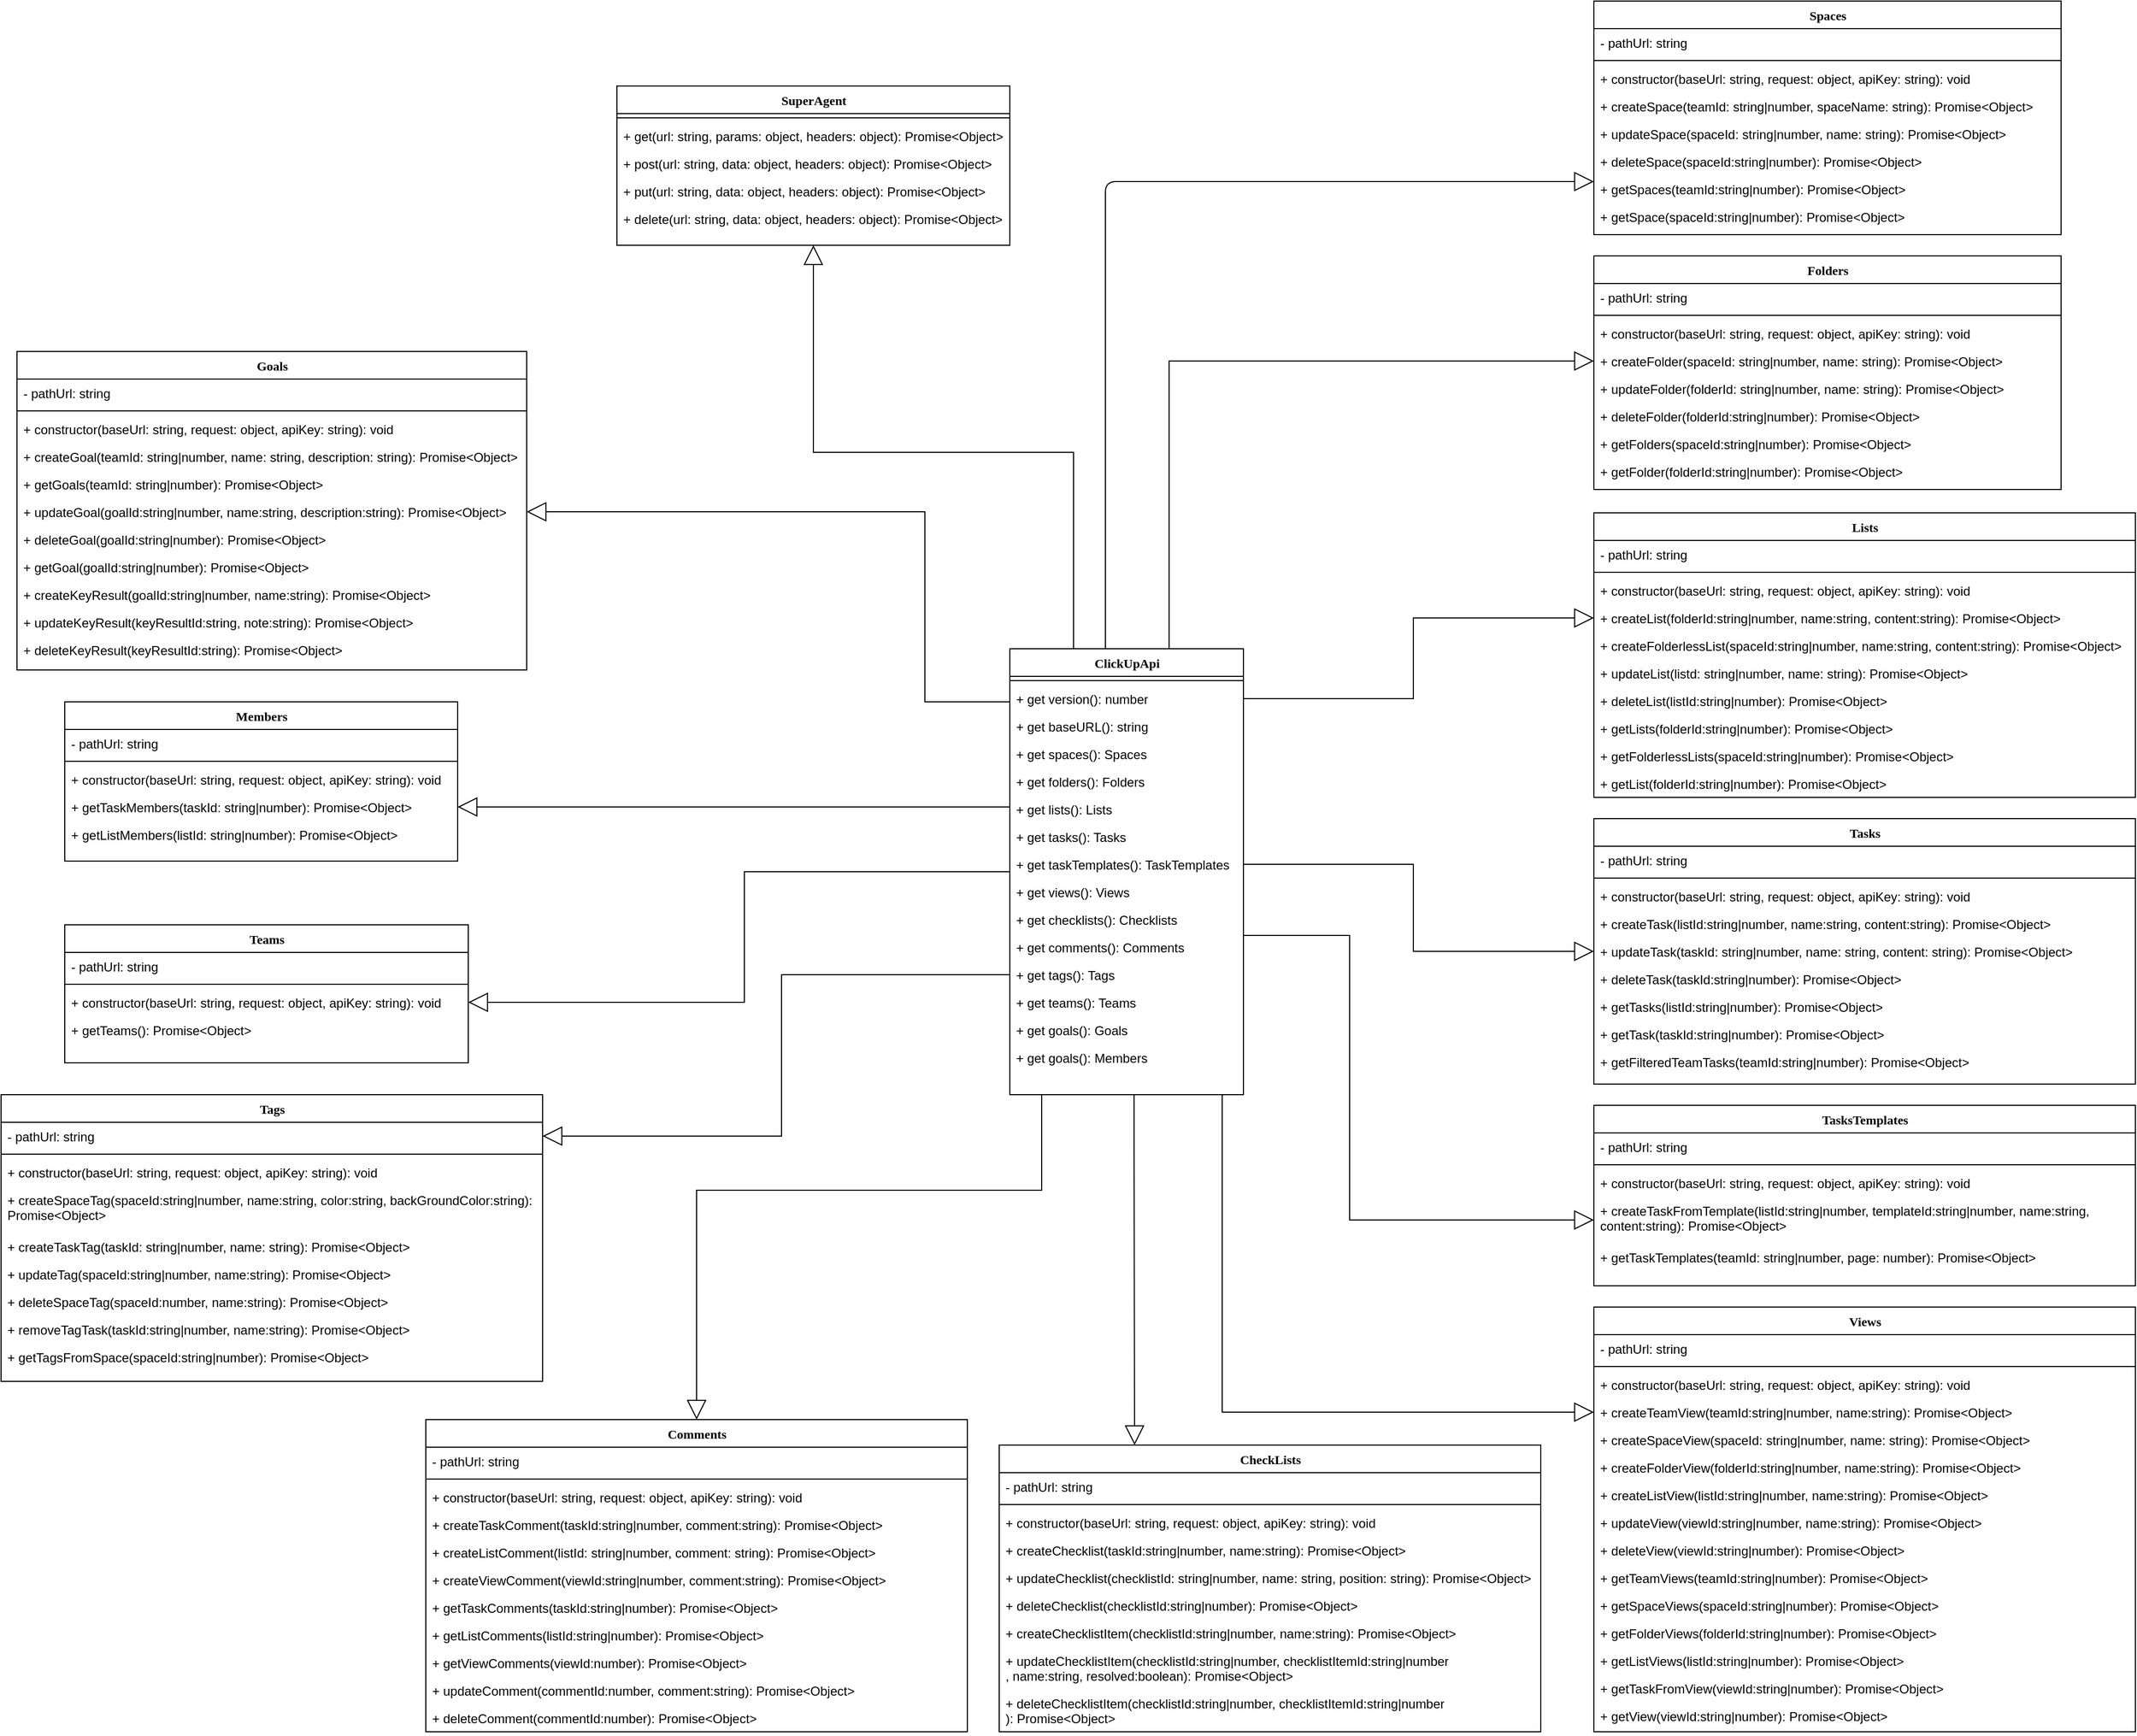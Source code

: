 <mxfile version="12.7.9" type="device"><diagram name="Class Diagram" id="9f46799a-70d6-7492-0946-bef42562c5a5"><mxGraphModel dx="5660" dy="2269" grid="1" gridSize="10" guides="1" tooltips="1" connect="1" arrows="1" fold="1" page="1" pageScale="1" pageWidth="1100" pageHeight="850" background="none" math="0" shadow="0"><root><mxCell id="0"/><mxCell id="1" parent="0"/><mxCell id="RALdWyF37n-QSNNElVFa-168" style="edgeStyle=orthogonalEdgeStyle;rounded=0;orthogonalLoop=1;jettySize=auto;html=1;entryX=0.5;entryY=1;entryDx=0;entryDy=0;startSize=8;endArrow=block;endFill=0;endSize=16;" edge="1" parent="1" source="78961159f06e98e8-17" target="RALdWyF37n-QSNNElVFa-153"><mxGeometry relative="1" as="geometry"><Array as="points"><mxPoint x="-50" y="435"/><mxPoint x="-295" y="435"/></Array></mxGeometry></mxCell><mxCell id="RALdWyF37n-QSNNElVFa-169" style="edgeStyle=orthogonalEdgeStyle;rounded=0;orthogonalLoop=1;jettySize=auto;html=1;entryX=0;entryY=0.5;entryDx=0;entryDy=0;startSize=8;endArrow=block;endFill=0;endSize=16;" edge="1" parent="1" source="78961159f06e98e8-17" target="RALdWyF37n-QSNNElVFa-29"><mxGeometry relative="1" as="geometry"><Array as="points"><mxPoint x="40" y="349"/></Array></mxGeometry></mxCell><mxCell id="RALdWyF37n-QSNNElVFa-172" style="edgeStyle=orthogonalEdgeStyle;rounded=0;orthogonalLoop=1;jettySize=auto;html=1;entryX=0;entryY=0.5;entryDx=0;entryDy=0;startSize=8;endArrow=block;endFill=0;endSize=16;" edge="1" parent="1" source="78961159f06e98e8-17" target="RALdWyF37n-QSNNElVFa-64"><mxGeometry relative="1" as="geometry"><Array as="points"><mxPoint x="210" y="890"/><mxPoint x="210" y="1158"/></Array></mxGeometry></mxCell><mxCell id="RALdWyF37n-QSNNElVFa-175" style="edgeStyle=orthogonalEdgeStyle;rounded=0;orthogonalLoop=1;jettySize=auto;html=1;entryX=0;entryY=0.5;entryDx=0;entryDy=0;startSize=8;endArrow=block;endFill=0;endSize=16;" edge="1" parent="1" source="78961159f06e98e8-17" target="RALdWyF37n-QSNNElVFa-74"><mxGeometry relative="1" as="geometry"><Array as="points"><mxPoint x="90" y="1339"/></Array></mxGeometry></mxCell><mxCell id="RALdWyF37n-QSNNElVFa-176" style="edgeStyle=orthogonalEdgeStyle;rounded=0;orthogonalLoop=1;jettySize=auto;html=1;entryX=0.25;entryY=0;entryDx=0;entryDy=0;startSize=8;endArrow=block;endFill=0;endSize=16;" edge="1" parent="1" source="78961159f06e98e8-17" target="RALdWyF37n-QSNNElVFa-86"><mxGeometry relative="1" as="geometry"><Array as="points"><mxPoint x="7" y="1090"/><mxPoint x="7" y="1090"/></Array></mxGeometry></mxCell><mxCell id="RALdWyF37n-QSNNElVFa-177" style="edgeStyle=orthogonalEdgeStyle;rounded=0;orthogonalLoop=1;jettySize=auto;html=1;entryX=0.5;entryY=0;entryDx=0;entryDy=0;startSize=8;endArrow=block;endFill=0;endSize=16;" edge="1" parent="1" source="78961159f06e98e8-17" target="RALdWyF37n-QSNNElVFa-96"><mxGeometry relative="1" as="geometry"><Array as="points"><mxPoint x="-80" y="1130"/><mxPoint x="-405" y="1130"/></Array></mxGeometry></mxCell><mxCell id="RALdWyF37n-QSNNElVFa-181" style="edgeStyle=orthogonalEdgeStyle;rounded=0;orthogonalLoop=1;jettySize=auto;html=1;entryX=1;entryY=0.5;entryDx=0;entryDy=0;startSize=8;endArrow=block;endFill=0;endSize=16;" edge="1" parent="1" source="78961159f06e98e8-17" target="RALdWyF37n-QSNNElVFa-125"><mxGeometry relative="1" as="geometry"/></mxCell><mxCell id="RALdWyF37n-QSNNElVFa-182" style="edgeStyle=orthogonalEdgeStyle;rounded=0;orthogonalLoop=1;jettySize=auto;html=1;entryX=1;entryY=0.5;entryDx=0;entryDy=0;startSize=8;endArrow=block;endFill=0;endSize=16;" edge="1" parent="1" source="78961159f06e98e8-17" target="RALdWyF37n-QSNNElVFa-136"><mxGeometry relative="1" as="geometry"><Array as="points"><mxPoint x="-260" y="769"/><mxPoint x="-260" y="769"/></Array></mxGeometry></mxCell><mxCell id="RALdWyF37n-QSNNElVFa-183" style="edgeStyle=orthogonalEdgeStyle;rounded=0;orthogonalLoop=1;jettySize=auto;html=1;entryX=1;entryY=0.5;entryDx=0;entryDy=0;startSize=8;endArrow=block;endFill=0;endSize=16;" edge="1" parent="1" source="78961159f06e98e8-17" target="RALdWyF37n-QSNNElVFa-147"><mxGeometry relative="1" as="geometry"><Array as="points"><mxPoint x="-190" y="670"/><mxPoint x="-190" y="491"/></Array></mxGeometry></mxCell><mxCell id="78961159f06e98e8-17" value="ClickUpApi" style="swimlane;html=1;fontStyle=1;align=center;verticalAlign=top;childLayout=stackLayout;horizontal=1;startSize=26;horizontalStack=0;resizeParent=1;resizeLast=0;collapsible=1;marginBottom=0;swimlaneFillColor=none;rounded=0;shadow=0;comic=0;labelBackgroundColor=none;strokeWidth=1;fillColor=none;fontFamily=Verdana;fontSize=12" parent="1" vertex="1"><mxGeometry x="-110" y="620" width="220" height="420" as="geometry"/></mxCell><mxCell id="78961159f06e98e8-19" value="" style="line;html=1;strokeWidth=1;fillColor=none;align=left;verticalAlign=middle;spacingTop=-1;spacingLeft=3;spacingRight=3;rotatable=0;labelPosition=right;points=[];portConstraint=eastwest;" parent="78961159f06e98e8-17" vertex="1"><mxGeometry y="26" width="220" height="8" as="geometry"/></mxCell><mxCell id="78961159f06e98e8-20" value="+ get version(): number" style="text;html=1;strokeColor=none;fillColor=none;align=left;verticalAlign=top;spacingLeft=4;spacingRight=4;whiteSpace=wrap;overflow=hidden;rotatable=0;points=[[0,0.5],[1,0.5]];portConstraint=eastwest;" parent="78961159f06e98e8-17" vertex="1"><mxGeometry y="34" width="220" height="26" as="geometry"/></mxCell><mxCell id="78961159f06e98e8-27" value="+ get baseURL(): string" style="text;html=1;strokeColor=none;fillColor=none;align=left;verticalAlign=top;spacingLeft=4;spacingRight=4;whiteSpace=wrap;overflow=hidden;rotatable=0;points=[[0,0.5],[1,0.5]];portConstraint=eastwest;" parent="78961159f06e98e8-17" vertex="1"><mxGeometry y="60" width="220" height="26" as="geometry"/></mxCell><mxCell id="RALdWyF37n-QSNNElVFa-7" value="+ get spaces(): Spaces" style="text;html=1;strokeColor=none;fillColor=none;align=left;verticalAlign=top;spacingLeft=4;spacingRight=4;whiteSpace=wrap;overflow=hidden;rotatable=0;points=[[0,0.5],[1,0.5]];portConstraint=eastwest;" vertex="1" parent="78961159f06e98e8-17"><mxGeometry y="86" width="220" height="26" as="geometry"/></mxCell><mxCell id="RALdWyF37n-QSNNElVFa-8" value="+ get folders(): Folders" style="text;html=1;strokeColor=none;fillColor=none;align=left;verticalAlign=top;spacingLeft=4;spacingRight=4;whiteSpace=wrap;overflow=hidden;rotatable=0;points=[[0,0.5],[1,0.5]];portConstraint=eastwest;" vertex="1" parent="78961159f06e98e8-17"><mxGeometry y="112" width="220" height="26" as="geometry"/></mxCell><mxCell id="RALdWyF37n-QSNNElVFa-9" value="+ get lists(): Lists&lt;span style=&quot;color: rgba(0 , 0 , 0 , 0) ; font-family: monospace ; font-size: 0px ; white-space: nowrap&quot;&gt;%3CmxGraphModel%3E%3Croot%3E%3CmxCell%20id%3D%220%22%2F%3E%3CmxCell%20id%3D%221%22%20parent%3D%220%22%2F%3E%3CmxCell%20id%3D%222%22%20value%3D%22%2B%20get%20folders()%3A%20Folders%22%20style%3D%22text%3Bhtml%3D1%3BstrokeColor%3Dnone%3BfillColor%3Dnone%3Balign%3Dleft%3BverticalAlign%3Dtop%3BspacingLeft%3D4%3BspacingRight%3D4%3BwhiteSpace%3Dwrap%3Boverflow%3Dhidden%3Brotatable%3D0%3Bpoints%3D%5B%5B0%2C0.5%5D%2C%5B1%2C0.5%5D%5D%3BportConstraint%3Deastwest%3B%22%20vertex%3D%221%22%20parent%3D%221%22%3E%3CmxGeometry%20x%3D%2290%22%20y%3D%22195%22%20width%3D%22160%22%20height%3D%2226%22%20as%3D%22geometry%22%2F%3E%3C%2FmxCell%3E%3C%2Froot%3E%3C%2FmxGraphModel%3E&lt;/span&gt;" style="text;html=1;strokeColor=none;fillColor=none;align=left;verticalAlign=top;spacingLeft=4;spacingRight=4;whiteSpace=wrap;overflow=hidden;rotatable=0;points=[[0,0.5],[1,0.5]];portConstraint=eastwest;" vertex="1" parent="78961159f06e98e8-17"><mxGeometry y="138" width="220" height="26" as="geometry"/></mxCell><mxCell id="RALdWyF37n-QSNNElVFa-10" value="+ get tasks(): Tasks&lt;span style=&quot;color: rgba(0 , 0 , 0 , 0) ; font-family: monospace ; font-size: 0px ; white-space: nowrap&quot;&gt;%3CmxGraphModel%3E%3Croot%3E%3CmxCell%20id%3D%220%22%2F%3E%3CmxCell%20id%3D%221%22%20parent%3D%220%22%2F%3E%3CmxCell%20id%3D%222%22%20value%3D%22%2B%20get%20folders()%3A%20Folders%22%20style%3D%22text%3Bhtml%3D1%3BstrokeColor%3Dnone%3BfillColor%3Dnone%3Balign%3Dleft%3BverticalAlign%3Dtop%3BspacingLeft%3D4%3BspacingRight%3D4%3BwhiteSpace%3Dwrap%3Boverflow%3Dhidden%3Brotatable%3D0%3Bpoints%3D%5B%5B0%2C0.5%5D%2C%5B1%2C0.5%5D%5D%3BportConstraint%3Deastwest%3B%22%20vertex%3D%221%22%20parent%3D%221%22%3E%3CmxGeometry%20x%3D%2290%22%20y%3D%22195%22%20width%3D%22160%22%20height%3D%2226%22%20as%3D%22geometry%22%2F%3E%3C%2FmxCell%3E%3C%2Froot%3E%3C%2FmxGraphModel%3E&lt;/span&gt;" style="text;html=1;strokeColor=none;fillColor=none;align=left;verticalAlign=top;spacingLeft=4;spacingRight=4;whiteSpace=wrap;overflow=hidden;rotatable=0;points=[[0,0.5],[1,0.5]];portConstraint=eastwest;" vertex="1" parent="78961159f06e98e8-17"><mxGeometry y="164" width="220" height="26" as="geometry"/></mxCell><mxCell id="RALdWyF37n-QSNNElVFa-13" value="+ get taskTemplates(): TaskTemplates" style="text;html=1;strokeColor=none;fillColor=none;align=left;verticalAlign=top;spacingLeft=4;spacingRight=4;whiteSpace=wrap;overflow=hidden;rotatable=0;points=[[0,0.5],[1,0.5]];portConstraint=eastwest;" vertex="1" parent="78961159f06e98e8-17"><mxGeometry y="190" width="220" height="26" as="geometry"/></mxCell><mxCell id="RALdWyF37n-QSNNElVFa-14" value="+ get views(): Views" style="text;html=1;strokeColor=none;fillColor=none;align=left;verticalAlign=top;spacingLeft=4;spacingRight=4;whiteSpace=wrap;overflow=hidden;rotatable=0;points=[[0,0.5],[1,0.5]];portConstraint=eastwest;" vertex="1" parent="78961159f06e98e8-17"><mxGeometry y="216" width="220" height="26" as="geometry"/></mxCell><mxCell id="RALdWyF37n-QSNNElVFa-15" value="+ get checklists(): Checklists" style="text;html=1;strokeColor=none;fillColor=none;align=left;verticalAlign=top;spacingLeft=4;spacingRight=4;whiteSpace=wrap;overflow=hidden;rotatable=0;points=[[0,0.5],[1,0.5]];portConstraint=eastwest;" vertex="1" parent="78961159f06e98e8-17"><mxGeometry y="242" width="220" height="26" as="geometry"/></mxCell><mxCell id="RALdWyF37n-QSNNElVFa-16" value="+ get comments(): Comments" style="text;html=1;strokeColor=none;fillColor=none;align=left;verticalAlign=top;spacingLeft=4;spacingRight=4;whiteSpace=wrap;overflow=hidden;rotatable=0;points=[[0,0.5],[1,0.5]];portConstraint=eastwest;" vertex="1" parent="78961159f06e98e8-17"><mxGeometry y="268" width="220" height="26" as="geometry"/></mxCell><mxCell id="RALdWyF37n-QSNNElVFa-17" value="+ get tags(): Tags" style="text;html=1;strokeColor=none;fillColor=none;align=left;verticalAlign=top;spacingLeft=4;spacingRight=4;whiteSpace=wrap;overflow=hidden;rotatable=0;points=[[0,0.5],[1,0.5]];portConstraint=eastwest;" vertex="1" parent="78961159f06e98e8-17"><mxGeometry y="294" width="220" height="26" as="geometry"/></mxCell><mxCell id="RALdWyF37n-QSNNElVFa-18" value="+ get teams(): Teams" style="text;html=1;strokeColor=none;fillColor=none;align=left;verticalAlign=top;spacingLeft=4;spacingRight=4;whiteSpace=wrap;overflow=hidden;rotatable=0;points=[[0,0.5],[1,0.5]];portConstraint=eastwest;" vertex="1" parent="78961159f06e98e8-17"><mxGeometry y="320" width="220" height="26" as="geometry"/></mxCell><mxCell id="RALdWyF37n-QSNNElVFa-19" value="+ get goals(): Goals" style="text;html=1;strokeColor=none;fillColor=none;align=left;verticalAlign=top;spacingLeft=4;spacingRight=4;whiteSpace=wrap;overflow=hidden;rotatable=0;points=[[0,0.5],[1,0.5]];portConstraint=eastwest;" vertex="1" parent="78961159f06e98e8-17"><mxGeometry y="346" width="220" height="26" as="geometry"/></mxCell><mxCell id="RALdWyF37n-QSNNElVFa-20" value="+ get goals(): Members" style="text;html=1;strokeColor=none;fillColor=none;align=left;verticalAlign=top;spacingLeft=4;spacingRight=4;whiteSpace=wrap;overflow=hidden;rotatable=0;points=[[0,0.5],[1,0.5]];portConstraint=eastwest;" vertex="1" parent="78961159f06e98e8-17"><mxGeometry y="372" width="220" height="26" as="geometry"/></mxCell><mxCell id="78961159f06e98e8-30" value="Spaces" style="swimlane;html=1;fontStyle=1;align=center;verticalAlign=top;childLayout=stackLayout;horizontal=1;startSize=26;horizontalStack=0;resizeParent=1;resizeLast=0;collapsible=1;marginBottom=0;swimlaneFillColor=none;rounded=0;shadow=0;comic=0;labelBackgroundColor=none;strokeWidth=1;fillColor=none;fontFamily=Verdana;fontSize=12" parent="1" vertex="1"><mxGeometry x="440" y="10" width="440" height="220" as="geometry"/></mxCell><mxCell id="78961159f06e98e8-31" value="- pathUrl: string" style="text;html=1;strokeColor=none;fillColor=none;align=left;verticalAlign=top;spacingLeft=4;spacingRight=4;whiteSpace=wrap;overflow=hidden;rotatable=0;points=[[0,0.5],[1,0.5]];portConstraint=eastwest;" parent="78961159f06e98e8-30" vertex="1"><mxGeometry y="26" width="440" height="26" as="geometry"/></mxCell><mxCell id="78961159f06e98e8-38" value="" style="line;html=1;strokeWidth=1;fillColor=none;align=left;verticalAlign=middle;spacingTop=-1;spacingLeft=3;spacingRight=3;rotatable=0;labelPosition=right;points=[];portConstraint=eastwest;" parent="78961159f06e98e8-30" vertex="1"><mxGeometry y="52" width="440" height="8" as="geometry"/></mxCell><mxCell id="78961159f06e98e8-39" value="+ constructor(baseUrl: string, request: object, apiKey: string): void" style="text;html=1;strokeColor=none;fillColor=none;align=left;verticalAlign=top;spacingLeft=4;spacingRight=4;whiteSpace=wrap;overflow=hidden;rotatable=0;points=[[0,0.5],[1,0.5]];portConstraint=eastwest;" parent="78961159f06e98e8-30" vertex="1"><mxGeometry y="60" width="440" height="26" as="geometry"/></mxCell><mxCell id="78961159f06e98e8-40" value="+ createSpace(teamId: string|number, spaceName: string): Promise&amp;lt;Object&amp;gt;" style="text;html=1;strokeColor=none;fillColor=none;align=left;verticalAlign=top;spacingLeft=4;spacingRight=4;whiteSpace=wrap;overflow=hidden;rotatable=0;points=[[0,0.5],[1,0.5]];portConstraint=eastwest;" parent="78961159f06e98e8-30" vertex="1"><mxGeometry y="86" width="440" height="26" as="geometry"/></mxCell><mxCell id="RALdWyF37n-QSNNElVFa-21" value="+ updateSpace(spaceId: string|number, name: string): Promise&amp;lt;Object&amp;gt;" style="text;html=1;strokeColor=none;fillColor=none;align=left;verticalAlign=top;spacingLeft=4;spacingRight=4;whiteSpace=wrap;overflow=hidden;rotatable=0;points=[[0,0.5],[1,0.5]];portConstraint=eastwest;" vertex="1" parent="78961159f06e98e8-30"><mxGeometry y="112" width="440" height="26" as="geometry"/></mxCell><mxCell id="RALdWyF37n-QSNNElVFa-22" value="+ deleteSpace(spaceId:string|number): Promise&amp;lt;Object&amp;gt;" style="text;html=1;strokeColor=none;fillColor=none;align=left;verticalAlign=top;spacingLeft=4;spacingRight=4;whiteSpace=wrap;overflow=hidden;rotatable=0;points=[[0,0.5],[1,0.5]];portConstraint=eastwest;" vertex="1" parent="78961159f06e98e8-30"><mxGeometry y="138" width="440" height="26" as="geometry"/></mxCell><mxCell id="RALdWyF37n-QSNNElVFa-23" value="+ getSpaces(teamId:string|number): Promise&amp;lt;Object&amp;gt;" style="text;html=1;strokeColor=none;fillColor=none;align=left;verticalAlign=top;spacingLeft=4;spacingRight=4;whiteSpace=wrap;overflow=hidden;rotatable=0;points=[[0,0.5],[1,0.5]];portConstraint=eastwest;" vertex="1" parent="78961159f06e98e8-30"><mxGeometry y="164" width="440" height="26" as="geometry"/></mxCell><mxCell id="RALdWyF37n-QSNNElVFa-24" value="+ getSpace(spaceId:string|number): Promise&amp;lt;Object&amp;gt;" style="text;html=1;strokeColor=none;fillColor=none;align=left;verticalAlign=top;spacingLeft=4;spacingRight=4;whiteSpace=wrap;overflow=hidden;rotatable=0;points=[[0,0.5],[1,0.5]];portConstraint=eastwest;" vertex="1" parent="78961159f06e98e8-30"><mxGeometry y="190" width="440" height="26" as="geometry"/></mxCell><mxCell id="78961159f06e98e8-121" style="edgeStyle=elbowEdgeStyle;html=1;labelBackgroundColor=none;startFill=0;startSize=8;endArrow=block;endFill=0;endSize=16;fontFamily=Verdana;fontSize=12;elbow=vertical;" parent="1" source="78961159f06e98e8-17" target="78961159f06e98e8-30" edge="1"><mxGeometry relative="1" as="geometry"><mxPoint x="250" y="259.882" as="sourcePoint"/><Array as="points"><mxPoint x="-20" y="180"/><mxPoint x="190" y="130"/><mxPoint x="-20" y="580"/><mxPoint x="-90" y="570"/><mxPoint x="130" y="130"/><mxPoint x="10" y="550"/><mxPoint x="-80" y="490"/><mxPoint x="220" y="120"/></Array></mxGeometry></mxCell><mxCell id="RALdWyF37n-QSNNElVFa-25" value="Folders" style="swimlane;html=1;fontStyle=1;align=center;verticalAlign=top;childLayout=stackLayout;horizontal=1;startSize=26;horizontalStack=0;resizeParent=1;resizeLast=0;collapsible=1;marginBottom=0;swimlaneFillColor=none;rounded=0;shadow=0;comic=0;labelBackgroundColor=none;strokeWidth=1;fillColor=none;fontFamily=Verdana;fontSize=12" vertex="1" parent="1"><mxGeometry x="440" y="250" width="440" height="220" as="geometry"/></mxCell><mxCell id="RALdWyF37n-QSNNElVFa-26" value="- pathUrl: string" style="text;html=1;strokeColor=none;fillColor=none;align=left;verticalAlign=top;spacingLeft=4;spacingRight=4;whiteSpace=wrap;overflow=hidden;rotatable=0;points=[[0,0.5],[1,0.5]];portConstraint=eastwest;" vertex="1" parent="RALdWyF37n-QSNNElVFa-25"><mxGeometry y="26" width="440" height="26" as="geometry"/></mxCell><mxCell id="RALdWyF37n-QSNNElVFa-27" value="" style="line;html=1;strokeWidth=1;fillColor=none;align=left;verticalAlign=middle;spacingTop=-1;spacingLeft=3;spacingRight=3;rotatable=0;labelPosition=right;points=[];portConstraint=eastwest;" vertex="1" parent="RALdWyF37n-QSNNElVFa-25"><mxGeometry y="52" width="440" height="8" as="geometry"/></mxCell><mxCell id="RALdWyF37n-QSNNElVFa-28" value="+ constructor(baseUrl: string, request: object, apiKey: string): void" style="text;html=1;strokeColor=none;fillColor=none;align=left;verticalAlign=top;spacingLeft=4;spacingRight=4;whiteSpace=wrap;overflow=hidden;rotatable=0;points=[[0,0.5],[1,0.5]];portConstraint=eastwest;" vertex="1" parent="RALdWyF37n-QSNNElVFa-25"><mxGeometry y="60" width="440" height="26" as="geometry"/></mxCell><mxCell id="RALdWyF37n-QSNNElVFa-29" value="+ createFolder(spaceId: string|number, name: string): Promise&amp;lt;Object&amp;gt;" style="text;html=1;strokeColor=none;fillColor=none;align=left;verticalAlign=top;spacingLeft=4;spacingRight=4;whiteSpace=wrap;overflow=hidden;rotatable=0;points=[[0,0.5],[1,0.5]];portConstraint=eastwest;" vertex="1" parent="RALdWyF37n-QSNNElVFa-25"><mxGeometry y="86" width="440" height="26" as="geometry"/></mxCell><mxCell id="RALdWyF37n-QSNNElVFa-30" value="+ updateFolder(folderId: string|number, name: string): Promise&amp;lt;Object&amp;gt;" style="text;html=1;strokeColor=none;fillColor=none;align=left;verticalAlign=top;spacingLeft=4;spacingRight=4;whiteSpace=wrap;overflow=hidden;rotatable=0;points=[[0,0.5],[1,0.5]];portConstraint=eastwest;" vertex="1" parent="RALdWyF37n-QSNNElVFa-25"><mxGeometry y="112" width="440" height="26" as="geometry"/></mxCell><mxCell id="RALdWyF37n-QSNNElVFa-31" value="+ deleteFolder(folderId:string|number): Promise&amp;lt;Object&amp;gt;" style="text;html=1;strokeColor=none;fillColor=none;align=left;verticalAlign=top;spacingLeft=4;spacingRight=4;whiteSpace=wrap;overflow=hidden;rotatable=0;points=[[0,0.5],[1,0.5]];portConstraint=eastwest;" vertex="1" parent="RALdWyF37n-QSNNElVFa-25"><mxGeometry y="138" width="440" height="26" as="geometry"/></mxCell><mxCell id="RALdWyF37n-QSNNElVFa-32" value="+ getFolders(spaceId:string|number): Promise&amp;lt;Object&amp;gt;" style="text;html=1;strokeColor=none;fillColor=none;align=left;verticalAlign=top;spacingLeft=4;spacingRight=4;whiteSpace=wrap;overflow=hidden;rotatable=0;points=[[0,0.5],[1,0.5]];portConstraint=eastwest;" vertex="1" parent="RALdWyF37n-QSNNElVFa-25"><mxGeometry y="164" width="440" height="26" as="geometry"/></mxCell><mxCell id="RALdWyF37n-QSNNElVFa-33" value="+ getFolder(folderId:string|number): Promise&amp;lt;Object&amp;gt;" style="text;html=1;strokeColor=none;fillColor=none;align=left;verticalAlign=top;spacingLeft=4;spacingRight=4;whiteSpace=wrap;overflow=hidden;rotatable=0;points=[[0,0.5],[1,0.5]];portConstraint=eastwest;" vertex="1" parent="RALdWyF37n-QSNNElVFa-25"><mxGeometry y="190" width="440" height="26" as="geometry"/></mxCell><mxCell id="RALdWyF37n-QSNNElVFa-35" value="Lists" style="swimlane;html=1;fontStyle=1;align=center;verticalAlign=top;childLayout=stackLayout;horizontal=1;startSize=26;horizontalStack=0;resizeParent=1;resizeLast=0;collapsible=1;marginBottom=0;swimlaneFillColor=none;rounded=0;shadow=0;comic=0;labelBackgroundColor=none;strokeWidth=1;fillColor=none;fontFamily=Verdana;fontSize=12" vertex="1" parent="1"><mxGeometry x="440" y="492" width="510" height="268" as="geometry"/></mxCell><mxCell id="RALdWyF37n-QSNNElVFa-36" value="- pathUrl: string" style="text;html=1;strokeColor=none;fillColor=none;align=left;verticalAlign=top;spacingLeft=4;spacingRight=4;whiteSpace=wrap;overflow=hidden;rotatable=0;points=[[0,0.5],[1,0.5]];portConstraint=eastwest;" vertex="1" parent="RALdWyF37n-QSNNElVFa-35"><mxGeometry y="26" width="510" height="26" as="geometry"/></mxCell><mxCell id="RALdWyF37n-QSNNElVFa-37" value="" style="line;html=1;strokeWidth=1;fillColor=none;align=left;verticalAlign=middle;spacingTop=-1;spacingLeft=3;spacingRight=3;rotatable=0;labelPosition=right;points=[];portConstraint=eastwest;" vertex="1" parent="RALdWyF37n-QSNNElVFa-35"><mxGeometry y="52" width="510" height="8" as="geometry"/></mxCell><mxCell id="RALdWyF37n-QSNNElVFa-38" value="+ constructor(baseUrl: string, request: object, apiKey: string): void" style="text;html=1;strokeColor=none;fillColor=none;align=left;verticalAlign=top;spacingLeft=4;spacingRight=4;whiteSpace=wrap;overflow=hidden;rotatable=0;points=[[0,0.5],[1,0.5]];portConstraint=eastwest;" vertex="1" parent="RALdWyF37n-QSNNElVFa-35"><mxGeometry y="60" width="510" height="26" as="geometry"/></mxCell><mxCell id="RALdWyF37n-QSNNElVFa-39" value="+ createList(folderId:string|number, name:string, content:string): Promise&amp;lt;Object&amp;gt;" style="text;html=1;strokeColor=none;fillColor=none;align=left;verticalAlign=top;spacingLeft=4;spacingRight=4;whiteSpace=wrap;overflow=hidden;rotatable=0;points=[[0,0.5],[1,0.5]];portConstraint=eastwest;" vertex="1" parent="RALdWyF37n-QSNNElVFa-35"><mxGeometry y="86" width="510" height="26" as="geometry"/></mxCell><mxCell id="RALdWyF37n-QSNNElVFa-44" value="+ createFolderlessList(spaceId:string|number, name:string, content:string): Promise&amp;lt;Object&amp;gt;" style="text;html=1;strokeColor=none;fillColor=none;align=left;verticalAlign=top;spacingLeft=4;spacingRight=4;whiteSpace=wrap;overflow=hidden;rotatable=0;points=[[0,0.5],[1,0.5]];portConstraint=eastwest;" vertex="1" parent="RALdWyF37n-QSNNElVFa-35"><mxGeometry y="112" width="510" height="26" as="geometry"/></mxCell><mxCell id="RALdWyF37n-QSNNElVFa-40" value="+ updateList(listd: string|number, name: string): Promise&amp;lt;Object&amp;gt;" style="text;html=1;strokeColor=none;fillColor=none;align=left;verticalAlign=top;spacingLeft=4;spacingRight=4;whiteSpace=wrap;overflow=hidden;rotatable=0;points=[[0,0.5],[1,0.5]];portConstraint=eastwest;" vertex="1" parent="RALdWyF37n-QSNNElVFa-35"><mxGeometry y="138" width="510" height="26" as="geometry"/></mxCell><mxCell id="RALdWyF37n-QSNNElVFa-41" value="+ deleteList(listId:string|number): Promise&amp;lt;Object&amp;gt;" style="text;html=1;strokeColor=none;fillColor=none;align=left;verticalAlign=top;spacingLeft=4;spacingRight=4;whiteSpace=wrap;overflow=hidden;rotatable=0;points=[[0,0.5],[1,0.5]];portConstraint=eastwest;" vertex="1" parent="RALdWyF37n-QSNNElVFa-35"><mxGeometry y="164" width="510" height="26" as="geometry"/></mxCell><mxCell id="RALdWyF37n-QSNNElVFa-42" value="+ getLists(folderId:string|number): Promise&amp;lt;Object&amp;gt;" style="text;html=1;strokeColor=none;fillColor=none;align=left;verticalAlign=top;spacingLeft=4;spacingRight=4;whiteSpace=wrap;overflow=hidden;rotatable=0;points=[[0,0.5],[1,0.5]];portConstraint=eastwest;" vertex="1" parent="RALdWyF37n-QSNNElVFa-35"><mxGeometry y="190" width="510" height="26" as="geometry"/></mxCell><mxCell id="RALdWyF37n-QSNNElVFa-43" value="+ getFolderlessLists(spaceId:string|number): Promise&amp;lt;Object&amp;gt;" style="text;html=1;strokeColor=none;fillColor=none;align=left;verticalAlign=top;spacingLeft=4;spacingRight=4;whiteSpace=wrap;overflow=hidden;rotatable=0;points=[[0,0.5],[1,0.5]];portConstraint=eastwest;" vertex="1" parent="RALdWyF37n-QSNNElVFa-35"><mxGeometry y="216" width="510" height="26" as="geometry"/></mxCell><mxCell id="RALdWyF37n-QSNNElVFa-45" value="+ getList(folderId:string|number): Promise&amp;lt;Object&amp;gt;" style="text;html=1;strokeColor=none;fillColor=none;align=left;verticalAlign=top;spacingLeft=4;spacingRight=4;whiteSpace=wrap;overflow=hidden;rotatable=0;points=[[0,0.5],[1,0.5]];portConstraint=eastwest;" vertex="1" parent="RALdWyF37n-QSNNElVFa-35"><mxGeometry y="242" width="510" height="26" as="geometry"/></mxCell><mxCell id="RALdWyF37n-QSNNElVFa-47" value="Tasks" style="swimlane;html=1;fontStyle=1;align=center;verticalAlign=top;childLayout=stackLayout;horizontal=1;startSize=26;horizontalStack=0;resizeParent=1;resizeLast=0;collapsible=1;marginBottom=0;swimlaneFillColor=none;rounded=0;shadow=0;comic=0;labelBackgroundColor=none;strokeWidth=1;fillColor=none;fontFamily=Verdana;fontSize=12" vertex="1" parent="1"><mxGeometry x="440" y="780" width="510" height="250" as="geometry"/></mxCell><mxCell id="RALdWyF37n-QSNNElVFa-48" value="- pathUrl: string" style="text;html=1;strokeColor=none;fillColor=none;align=left;verticalAlign=top;spacingLeft=4;spacingRight=4;whiteSpace=wrap;overflow=hidden;rotatable=0;points=[[0,0.5],[1,0.5]];portConstraint=eastwest;" vertex="1" parent="RALdWyF37n-QSNNElVFa-47"><mxGeometry y="26" width="510" height="26" as="geometry"/></mxCell><mxCell id="RALdWyF37n-QSNNElVFa-49" value="" style="line;html=1;strokeWidth=1;fillColor=none;align=left;verticalAlign=middle;spacingTop=-1;spacingLeft=3;spacingRight=3;rotatable=0;labelPosition=right;points=[];portConstraint=eastwest;" vertex="1" parent="RALdWyF37n-QSNNElVFa-47"><mxGeometry y="52" width="510" height="8" as="geometry"/></mxCell><mxCell id="RALdWyF37n-QSNNElVFa-50" value="+ constructor(baseUrl: string, request: object, apiKey: string): void" style="text;html=1;strokeColor=none;fillColor=none;align=left;verticalAlign=top;spacingLeft=4;spacingRight=4;whiteSpace=wrap;overflow=hidden;rotatable=0;points=[[0,0.5],[1,0.5]];portConstraint=eastwest;" vertex="1" parent="RALdWyF37n-QSNNElVFa-47"><mxGeometry y="60" width="510" height="26" as="geometry"/></mxCell><mxCell id="RALdWyF37n-QSNNElVFa-51" value="+ createTask(listId:string|number, name:string, content:string): Promise&amp;lt;Object&amp;gt;" style="text;html=1;strokeColor=none;fillColor=none;align=left;verticalAlign=top;spacingLeft=4;spacingRight=4;whiteSpace=wrap;overflow=hidden;rotatable=0;points=[[0,0.5],[1,0.5]];portConstraint=eastwest;" vertex="1" parent="RALdWyF37n-QSNNElVFa-47"><mxGeometry y="86" width="510" height="26" as="geometry"/></mxCell><mxCell id="RALdWyF37n-QSNNElVFa-53" value="+ updateTask(taskId: string|number, name: string, content: string): Promise&amp;lt;Object&amp;gt;" style="text;html=1;strokeColor=none;fillColor=none;align=left;verticalAlign=top;spacingLeft=4;spacingRight=4;whiteSpace=wrap;overflow=hidden;rotatable=0;points=[[0,0.5],[1,0.5]];portConstraint=eastwest;" vertex="1" parent="RALdWyF37n-QSNNElVFa-47"><mxGeometry y="112" width="510" height="26" as="geometry"/></mxCell><mxCell id="RALdWyF37n-QSNNElVFa-54" value="+ deleteTask(taskId:string|number): Promise&amp;lt;Object&amp;gt;" style="text;html=1;strokeColor=none;fillColor=none;align=left;verticalAlign=top;spacingLeft=4;spacingRight=4;whiteSpace=wrap;overflow=hidden;rotatable=0;points=[[0,0.5],[1,0.5]];portConstraint=eastwest;" vertex="1" parent="RALdWyF37n-QSNNElVFa-47"><mxGeometry y="138" width="510" height="26" as="geometry"/></mxCell><mxCell id="RALdWyF37n-QSNNElVFa-55" value="+ getTasks(listId:string|number): Promise&amp;lt;Object&amp;gt;" style="text;html=1;strokeColor=none;fillColor=none;align=left;verticalAlign=top;spacingLeft=4;spacingRight=4;whiteSpace=wrap;overflow=hidden;rotatable=0;points=[[0,0.5],[1,0.5]];portConstraint=eastwest;" vertex="1" parent="RALdWyF37n-QSNNElVFa-47"><mxGeometry y="164" width="510" height="26" as="geometry"/></mxCell><mxCell id="RALdWyF37n-QSNNElVFa-57" value="+ getTask(taskId:string|number): Promise&amp;lt;Object&amp;gt;" style="text;html=1;strokeColor=none;fillColor=none;align=left;verticalAlign=top;spacingLeft=4;spacingRight=4;whiteSpace=wrap;overflow=hidden;rotatable=0;points=[[0,0.5],[1,0.5]];portConstraint=eastwest;" vertex="1" parent="RALdWyF37n-QSNNElVFa-47"><mxGeometry y="190" width="510" height="26" as="geometry"/></mxCell><mxCell id="RALdWyF37n-QSNNElVFa-58" value="+ getFilteredTeamTasks(teamId:string|number): Promise&amp;lt;Object&amp;gt;" style="text;html=1;strokeColor=none;fillColor=none;align=left;verticalAlign=top;spacingLeft=4;spacingRight=4;whiteSpace=wrap;overflow=hidden;rotatable=0;points=[[0,0.5],[1,0.5]];portConstraint=eastwest;" vertex="1" parent="RALdWyF37n-QSNNElVFa-47"><mxGeometry y="216" width="510" height="26" as="geometry"/></mxCell><mxCell id="RALdWyF37n-QSNNElVFa-60" value="TasksTemplates" style="swimlane;html=1;fontStyle=1;align=center;verticalAlign=top;childLayout=stackLayout;horizontal=1;startSize=26;horizontalStack=0;resizeParent=1;resizeLast=0;collapsible=1;marginBottom=0;swimlaneFillColor=none;rounded=0;shadow=0;comic=0;labelBackgroundColor=none;strokeWidth=1;fillColor=none;fontFamily=Verdana;fontSize=12" vertex="1" parent="1"><mxGeometry x="440" y="1050" width="510" height="170" as="geometry"/></mxCell><mxCell id="RALdWyF37n-QSNNElVFa-61" value="- pathUrl: string" style="text;html=1;strokeColor=none;fillColor=none;align=left;verticalAlign=top;spacingLeft=4;spacingRight=4;whiteSpace=wrap;overflow=hidden;rotatable=0;points=[[0,0.5],[1,0.5]];portConstraint=eastwest;" vertex="1" parent="RALdWyF37n-QSNNElVFa-60"><mxGeometry y="26" width="510" height="26" as="geometry"/></mxCell><mxCell id="RALdWyF37n-QSNNElVFa-62" value="" style="line;html=1;strokeWidth=1;fillColor=none;align=left;verticalAlign=middle;spacingTop=-1;spacingLeft=3;spacingRight=3;rotatable=0;labelPosition=right;points=[];portConstraint=eastwest;" vertex="1" parent="RALdWyF37n-QSNNElVFa-60"><mxGeometry y="52" width="510" height="8" as="geometry"/></mxCell><mxCell id="RALdWyF37n-QSNNElVFa-63" value="+ constructor(baseUrl: string, request: object, apiKey: string): void" style="text;html=1;strokeColor=none;fillColor=none;align=left;verticalAlign=top;spacingLeft=4;spacingRight=4;whiteSpace=wrap;overflow=hidden;rotatable=0;points=[[0,0.5],[1,0.5]];portConstraint=eastwest;" vertex="1" parent="RALdWyF37n-QSNNElVFa-60"><mxGeometry y="60" width="510" height="26" as="geometry"/></mxCell><mxCell id="RALdWyF37n-QSNNElVFa-64" value="+ createTaskFromTemplate(listId:string|number, templateId:string|number,&amp;nbsp;name:string, content:string): Promise&amp;lt;Object&amp;gt;" style="text;html=1;strokeColor=none;fillColor=none;align=left;verticalAlign=top;spacingLeft=4;spacingRight=4;whiteSpace=wrap;overflow=hidden;rotatable=0;points=[[0,0.5],[1,0.5]];portConstraint=eastwest;" vertex="1" parent="RALdWyF37n-QSNNElVFa-60"><mxGeometry y="86" width="510" height="44" as="geometry"/></mxCell><mxCell id="RALdWyF37n-QSNNElVFa-65" value="+ getTaskTemplates(teamId: string|number, page: number): Promise&amp;lt;Object&amp;gt;" style="text;html=1;strokeColor=none;fillColor=none;align=left;verticalAlign=top;spacingLeft=4;spacingRight=4;whiteSpace=wrap;overflow=hidden;rotatable=0;points=[[0,0.5],[1,0.5]];portConstraint=eastwest;" vertex="1" parent="RALdWyF37n-QSNNElVFa-60"><mxGeometry y="130" width="510" height="26" as="geometry"/></mxCell><mxCell id="RALdWyF37n-QSNNElVFa-70" value="Views" style="swimlane;html=1;fontStyle=1;align=center;verticalAlign=top;childLayout=stackLayout;horizontal=1;startSize=26;horizontalStack=0;resizeParent=1;resizeLast=0;collapsible=1;marginBottom=0;swimlaneFillColor=none;rounded=0;shadow=0;comic=0;labelBackgroundColor=none;strokeWidth=1;fillColor=none;fontFamily=Verdana;fontSize=12" vertex="1" parent="1"><mxGeometry x="440" y="1240" width="510" height="400" as="geometry"/></mxCell><mxCell id="RALdWyF37n-QSNNElVFa-71" value="- pathUrl: string" style="text;html=1;strokeColor=none;fillColor=none;align=left;verticalAlign=top;spacingLeft=4;spacingRight=4;whiteSpace=wrap;overflow=hidden;rotatable=0;points=[[0,0.5],[1,0.5]];portConstraint=eastwest;" vertex="1" parent="RALdWyF37n-QSNNElVFa-70"><mxGeometry y="26" width="510" height="26" as="geometry"/></mxCell><mxCell id="RALdWyF37n-QSNNElVFa-72" value="" style="line;html=1;strokeWidth=1;fillColor=none;align=left;verticalAlign=middle;spacingTop=-1;spacingLeft=3;spacingRight=3;rotatable=0;labelPosition=right;points=[];portConstraint=eastwest;" vertex="1" parent="RALdWyF37n-QSNNElVFa-70"><mxGeometry y="52" width="510" height="8" as="geometry"/></mxCell><mxCell id="RALdWyF37n-QSNNElVFa-73" value="+ constructor(baseUrl: string, request: object, apiKey: string): void" style="text;html=1;strokeColor=none;fillColor=none;align=left;verticalAlign=top;spacingLeft=4;spacingRight=4;whiteSpace=wrap;overflow=hidden;rotatable=0;points=[[0,0.5],[1,0.5]];portConstraint=eastwest;" vertex="1" parent="RALdWyF37n-QSNNElVFa-70"><mxGeometry y="60" width="510" height="26" as="geometry"/></mxCell><mxCell id="RALdWyF37n-QSNNElVFa-74" value="+ createTeamView(teamId:string|number, name:string): Promise&amp;lt;Object&amp;gt;" style="text;html=1;strokeColor=none;fillColor=none;align=left;verticalAlign=top;spacingLeft=4;spacingRight=4;whiteSpace=wrap;overflow=hidden;rotatable=0;points=[[0,0.5],[1,0.5]];portConstraint=eastwest;" vertex="1" parent="RALdWyF37n-QSNNElVFa-70"><mxGeometry y="86" width="510" height="26" as="geometry"/></mxCell><mxCell id="RALdWyF37n-QSNNElVFa-75" value="+ createSpaceView(spaceId: string|number, name: string): Promise&amp;lt;Object&amp;gt;" style="text;html=1;strokeColor=none;fillColor=none;align=left;verticalAlign=top;spacingLeft=4;spacingRight=4;whiteSpace=wrap;overflow=hidden;rotatable=0;points=[[0,0.5],[1,0.5]];portConstraint=eastwest;" vertex="1" parent="RALdWyF37n-QSNNElVFa-70"><mxGeometry y="112" width="510" height="26" as="geometry"/></mxCell><mxCell id="RALdWyF37n-QSNNElVFa-76" value="+ createFolderView(folderId:string|number, name:string): Promise&amp;lt;Object&amp;gt;" style="text;html=1;strokeColor=none;fillColor=none;align=left;verticalAlign=top;spacingLeft=4;spacingRight=4;whiteSpace=wrap;overflow=hidden;rotatable=0;points=[[0,0.5],[1,0.5]];portConstraint=eastwest;" vertex="1" parent="RALdWyF37n-QSNNElVFa-70"><mxGeometry y="138" width="510" height="26" as="geometry"/></mxCell><mxCell id="RALdWyF37n-QSNNElVFa-77" value="+ createListView(listId:string|number, name:string): Promise&amp;lt;Object&amp;gt;" style="text;html=1;strokeColor=none;fillColor=none;align=left;verticalAlign=top;spacingLeft=4;spacingRight=4;whiteSpace=wrap;overflow=hidden;rotatable=0;points=[[0,0.5],[1,0.5]];portConstraint=eastwest;" vertex="1" parent="RALdWyF37n-QSNNElVFa-70"><mxGeometry y="164" width="510" height="26" as="geometry"/></mxCell><mxCell id="RALdWyF37n-QSNNElVFa-78" value="+ updateView(viewId:string|number, name:string): Promise&amp;lt;Object&amp;gt;" style="text;html=1;strokeColor=none;fillColor=none;align=left;verticalAlign=top;spacingLeft=4;spacingRight=4;whiteSpace=wrap;overflow=hidden;rotatable=0;points=[[0,0.5],[1,0.5]];portConstraint=eastwest;" vertex="1" parent="RALdWyF37n-QSNNElVFa-70"><mxGeometry y="190" width="510" height="26" as="geometry"/></mxCell><mxCell id="RALdWyF37n-QSNNElVFa-79" value="+ deleteView(viewId:string|number): Promise&amp;lt;Object&amp;gt;" style="text;html=1;strokeColor=none;fillColor=none;align=left;verticalAlign=top;spacingLeft=4;spacingRight=4;whiteSpace=wrap;overflow=hidden;rotatable=0;points=[[0,0.5],[1,0.5]];portConstraint=eastwest;" vertex="1" parent="RALdWyF37n-QSNNElVFa-70"><mxGeometry y="216" width="510" height="26" as="geometry"/></mxCell><mxCell id="RALdWyF37n-QSNNElVFa-80" value="+ getTeamViews(teamId:string|number): Promise&amp;lt;Object&amp;gt;" style="text;html=1;strokeColor=none;fillColor=none;align=left;verticalAlign=top;spacingLeft=4;spacingRight=4;whiteSpace=wrap;overflow=hidden;rotatable=0;points=[[0,0.5],[1,0.5]];portConstraint=eastwest;" vertex="1" parent="RALdWyF37n-QSNNElVFa-70"><mxGeometry y="242" width="510" height="26" as="geometry"/></mxCell><mxCell id="RALdWyF37n-QSNNElVFa-81" value="+ getSpaceViews(spaceId:string|number): Promise&amp;lt;Object&amp;gt;" style="text;html=1;strokeColor=none;fillColor=none;align=left;verticalAlign=top;spacingLeft=4;spacingRight=4;whiteSpace=wrap;overflow=hidden;rotatable=0;points=[[0,0.5],[1,0.5]];portConstraint=eastwest;" vertex="1" parent="RALdWyF37n-QSNNElVFa-70"><mxGeometry y="268" width="510" height="26" as="geometry"/></mxCell><mxCell id="RALdWyF37n-QSNNElVFa-82" value="+ getFolderViews(folderId:string|number): Promise&amp;lt;Object&amp;gt;" style="text;html=1;strokeColor=none;fillColor=none;align=left;verticalAlign=top;spacingLeft=4;spacingRight=4;whiteSpace=wrap;overflow=hidden;rotatable=0;points=[[0,0.5],[1,0.5]];portConstraint=eastwest;" vertex="1" parent="RALdWyF37n-QSNNElVFa-70"><mxGeometry y="294" width="510" height="26" as="geometry"/></mxCell><mxCell id="RALdWyF37n-QSNNElVFa-83" value="+ getListViews(listId:string|number): Promise&amp;lt;Object&amp;gt;" style="text;html=1;strokeColor=none;fillColor=none;align=left;verticalAlign=top;spacingLeft=4;spacingRight=4;whiteSpace=wrap;overflow=hidden;rotatable=0;points=[[0,0.5],[1,0.5]];portConstraint=eastwest;" vertex="1" parent="RALdWyF37n-QSNNElVFa-70"><mxGeometry y="320" width="510" height="26" as="geometry"/></mxCell><mxCell id="RALdWyF37n-QSNNElVFa-84" value="+ getTaskFromView(viewId:string|number): Promise&amp;lt;Object&amp;gt;" style="text;html=1;strokeColor=none;fillColor=none;align=left;verticalAlign=top;spacingLeft=4;spacingRight=4;whiteSpace=wrap;overflow=hidden;rotatable=0;points=[[0,0.5],[1,0.5]];portConstraint=eastwest;" vertex="1" parent="RALdWyF37n-QSNNElVFa-70"><mxGeometry y="346" width="510" height="26" as="geometry"/></mxCell><mxCell id="RALdWyF37n-QSNNElVFa-85" value="+ getView(viewId:string|number): Promise&amp;lt;Object&amp;gt;" style="text;html=1;strokeColor=none;fillColor=none;align=left;verticalAlign=top;spacingLeft=4;spacingRight=4;whiteSpace=wrap;overflow=hidden;rotatable=0;points=[[0,0.5],[1,0.5]];portConstraint=eastwest;" vertex="1" parent="RALdWyF37n-QSNNElVFa-70"><mxGeometry y="372" width="510" height="26" as="geometry"/></mxCell><mxCell id="RALdWyF37n-QSNNElVFa-86" value="CheckLists" style="swimlane;html=1;fontStyle=1;align=center;verticalAlign=top;childLayout=stackLayout;horizontal=1;startSize=26;horizontalStack=0;resizeParent=1;resizeLast=0;collapsible=1;marginBottom=0;swimlaneFillColor=none;rounded=0;shadow=0;comic=0;labelBackgroundColor=none;strokeWidth=1;fillColor=none;fontFamily=Verdana;fontSize=12" vertex="1" parent="1"><mxGeometry x="-120" y="1370" width="510" height="270" as="geometry"/></mxCell><mxCell id="RALdWyF37n-QSNNElVFa-87" value="- pathUrl: string" style="text;html=1;strokeColor=none;fillColor=none;align=left;verticalAlign=top;spacingLeft=4;spacingRight=4;whiteSpace=wrap;overflow=hidden;rotatable=0;points=[[0,0.5],[1,0.5]];portConstraint=eastwest;" vertex="1" parent="RALdWyF37n-QSNNElVFa-86"><mxGeometry y="26" width="510" height="26" as="geometry"/></mxCell><mxCell id="RALdWyF37n-QSNNElVFa-88" value="" style="line;html=1;strokeWidth=1;fillColor=none;align=left;verticalAlign=middle;spacingTop=-1;spacingLeft=3;spacingRight=3;rotatable=0;labelPosition=right;points=[];portConstraint=eastwest;" vertex="1" parent="RALdWyF37n-QSNNElVFa-86"><mxGeometry y="52" width="510" height="8" as="geometry"/></mxCell><mxCell id="RALdWyF37n-QSNNElVFa-89" value="+ constructor(baseUrl: string, request: object, apiKey: string): void" style="text;html=1;strokeColor=none;fillColor=none;align=left;verticalAlign=top;spacingLeft=4;spacingRight=4;whiteSpace=wrap;overflow=hidden;rotatable=0;points=[[0,0.5],[1,0.5]];portConstraint=eastwest;" vertex="1" parent="RALdWyF37n-QSNNElVFa-86"><mxGeometry y="60" width="510" height="26" as="geometry"/></mxCell><mxCell id="RALdWyF37n-QSNNElVFa-90" value="+ createChecklist(taskId:string|number, name:string): Promise&amp;lt;Object&amp;gt;" style="text;html=1;strokeColor=none;fillColor=none;align=left;verticalAlign=top;spacingLeft=4;spacingRight=4;whiteSpace=wrap;overflow=hidden;rotatable=0;points=[[0,0.5],[1,0.5]];portConstraint=eastwest;" vertex="1" parent="RALdWyF37n-QSNNElVFa-86"><mxGeometry y="86" width="510" height="26" as="geometry"/></mxCell><mxCell id="RALdWyF37n-QSNNElVFa-91" value="+ updateChecklist(checklistId: string|number, name: string, position: string): Promise&amp;lt;Object&amp;gt;" style="text;html=1;strokeColor=none;fillColor=none;align=left;verticalAlign=top;spacingLeft=4;spacingRight=4;whiteSpace=wrap;overflow=hidden;rotatable=0;points=[[0,0.5],[1,0.5]];portConstraint=eastwest;" vertex="1" parent="RALdWyF37n-QSNNElVFa-86"><mxGeometry y="112" width="510" height="26" as="geometry"/></mxCell><mxCell id="RALdWyF37n-QSNNElVFa-92" value="+ deleteChecklist(checklistId:string|number): Promise&amp;lt;Object&amp;gt;" style="text;html=1;strokeColor=none;fillColor=none;align=left;verticalAlign=top;spacingLeft=4;spacingRight=4;whiteSpace=wrap;overflow=hidden;rotatable=0;points=[[0,0.5],[1,0.5]];portConstraint=eastwest;" vertex="1" parent="RALdWyF37n-QSNNElVFa-86"><mxGeometry y="138" width="510" height="26" as="geometry"/></mxCell><mxCell id="RALdWyF37n-QSNNElVFa-93" value="+ createChecklistItem(checklistId:string|number, name:string): Promise&amp;lt;Object&amp;gt;" style="text;html=1;strokeColor=none;fillColor=none;align=left;verticalAlign=top;spacingLeft=4;spacingRight=4;whiteSpace=wrap;overflow=hidden;rotatable=0;points=[[0,0.5],[1,0.5]];portConstraint=eastwest;" vertex="1" parent="RALdWyF37n-QSNNElVFa-86"><mxGeometry y="164" width="510" height="26" as="geometry"/></mxCell><mxCell id="RALdWyF37n-QSNNElVFa-94" value="+ updateChecklistItem(checklistId:string|number, checklistItemId:string|number&lt;br&gt;, name:string, resolved:boolean): Promise&amp;lt;Object&amp;gt;" style="text;html=1;strokeColor=none;fillColor=none;align=left;verticalAlign=top;spacingLeft=4;spacingRight=4;whiteSpace=wrap;overflow=hidden;rotatable=0;points=[[0,0.5],[1,0.5]];portConstraint=eastwest;" vertex="1" parent="RALdWyF37n-QSNNElVFa-86"><mxGeometry y="190" width="510" height="40" as="geometry"/></mxCell><mxCell id="RALdWyF37n-QSNNElVFa-95" value="+ deleteChecklistItem(checklistId:string|number, checklistItemId:string|number&lt;br&gt;): Promise&amp;lt;Object&amp;gt;" style="text;html=1;strokeColor=none;fillColor=none;align=left;verticalAlign=top;spacingLeft=4;spacingRight=4;whiteSpace=wrap;overflow=hidden;rotatable=0;points=[[0,0.5],[1,0.5]];portConstraint=eastwest;" vertex="1" parent="RALdWyF37n-QSNNElVFa-86"><mxGeometry y="230" width="510" height="40" as="geometry"/></mxCell><mxCell id="RALdWyF37n-QSNNElVFa-96" value="Comments" style="swimlane;html=1;fontStyle=1;align=center;verticalAlign=top;childLayout=stackLayout;horizontal=1;startSize=26;horizontalStack=0;resizeParent=1;resizeLast=0;collapsible=1;marginBottom=0;swimlaneFillColor=none;rounded=0;shadow=0;comic=0;labelBackgroundColor=none;strokeWidth=1;fillColor=none;fontFamily=Verdana;fontSize=12" vertex="1" parent="1"><mxGeometry x="-660" y="1346" width="510" height="294" as="geometry"/></mxCell><mxCell id="RALdWyF37n-QSNNElVFa-97" value="- pathUrl: string" style="text;html=1;strokeColor=none;fillColor=none;align=left;verticalAlign=top;spacingLeft=4;spacingRight=4;whiteSpace=wrap;overflow=hidden;rotatable=0;points=[[0,0.5],[1,0.5]];portConstraint=eastwest;" vertex="1" parent="RALdWyF37n-QSNNElVFa-96"><mxGeometry y="26" width="510" height="26" as="geometry"/></mxCell><mxCell id="RALdWyF37n-QSNNElVFa-98" value="" style="line;html=1;strokeWidth=1;fillColor=none;align=left;verticalAlign=middle;spacingTop=-1;spacingLeft=3;spacingRight=3;rotatable=0;labelPosition=right;points=[];portConstraint=eastwest;" vertex="1" parent="RALdWyF37n-QSNNElVFa-96"><mxGeometry y="52" width="510" height="8" as="geometry"/></mxCell><mxCell id="RALdWyF37n-QSNNElVFa-99" value="+ constructor(baseUrl: string, request: object, apiKey: string): void" style="text;html=1;strokeColor=none;fillColor=none;align=left;verticalAlign=top;spacingLeft=4;spacingRight=4;whiteSpace=wrap;overflow=hidden;rotatable=0;points=[[0,0.5],[1,0.5]];portConstraint=eastwest;" vertex="1" parent="RALdWyF37n-QSNNElVFa-96"><mxGeometry y="60" width="510" height="26" as="geometry"/></mxCell><mxCell id="RALdWyF37n-QSNNElVFa-100" value="+ createTaskComment(taskId:string|number, comment:string): Promise&amp;lt;Object&amp;gt;" style="text;html=1;strokeColor=none;fillColor=none;align=left;verticalAlign=top;spacingLeft=4;spacingRight=4;whiteSpace=wrap;overflow=hidden;rotatable=0;points=[[0,0.5],[1,0.5]];portConstraint=eastwest;" vertex="1" parent="RALdWyF37n-QSNNElVFa-96"><mxGeometry y="86" width="510" height="26" as="geometry"/></mxCell><mxCell id="RALdWyF37n-QSNNElVFa-101" value="+ createListComment(listId: string|number, comment: string): Promise&amp;lt;Object&amp;gt;" style="text;html=1;strokeColor=none;fillColor=none;align=left;verticalAlign=top;spacingLeft=4;spacingRight=4;whiteSpace=wrap;overflow=hidden;rotatable=0;points=[[0,0.5],[1,0.5]];portConstraint=eastwest;" vertex="1" parent="RALdWyF37n-QSNNElVFa-96"><mxGeometry y="112" width="510" height="26" as="geometry"/></mxCell><mxCell id="RALdWyF37n-QSNNElVFa-102" value="+ createViewComment(viewId:string|number, comment:string): Promise&amp;lt;Object&amp;gt;" style="text;html=1;strokeColor=none;fillColor=none;align=left;verticalAlign=top;spacingLeft=4;spacingRight=4;whiteSpace=wrap;overflow=hidden;rotatable=0;points=[[0,0.5],[1,0.5]];portConstraint=eastwest;" vertex="1" parent="RALdWyF37n-QSNNElVFa-96"><mxGeometry y="138" width="510" height="26" as="geometry"/></mxCell><mxCell id="RALdWyF37n-QSNNElVFa-103" value="+ getTaskComments(taskId:string|number): Promise&amp;lt;Object&amp;gt;" style="text;html=1;strokeColor=none;fillColor=none;align=left;verticalAlign=top;spacingLeft=4;spacingRight=4;whiteSpace=wrap;overflow=hidden;rotatable=0;points=[[0,0.5],[1,0.5]];portConstraint=eastwest;" vertex="1" parent="RALdWyF37n-QSNNElVFa-96"><mxGeometry y="164" width="510" height="26" as="geometry"/></mxCell><mxCell id="RALdWyF37n-QSNNElVFa-104" value="+ getListComments(listId:string|number): Promise&amp;lt;Object&amp;gt;" style="text;html=1;strokeColor=none;fillColor=none;align=left;verticalAlign=top;spacingLeft=4;spacingRight=4;whiteSpace=wrap;overflow=hidden;rotatable=0;points=[[0,0.5],[1,0.5]];portConstraint=eastwest;" vertex="1" parent="RALdWyF37n-QSNNElVFa-96"><mxGeometry y="190" width="510" height="26" as="geometry"/></mxCell><mxCell id="RALdWyF37n-QSNNElVFa-105" value="+ getViewComments(viewId:number): Promise&amp;lt;Object&amp;gt;" style="text;html=1;strokeColor=none;fillColor=none;align=left;verticalAlign=top;spacingLeft=4;spacingRight=4;whiteSpace=wrap;overflow=hidden;rotatable=0;points=[[0,0.5],[1,0.5]];portConstraint=eastwest;" vertex="1" parent="RALdWyF37n-QSNNElVFa-96"><mxGeometry y="216" width="510" height="26" as="geometry"/></mxCell><mxCell id="RALdWyF37n-QSNNElVFa-106" value="+ updateComment(commentId:number, comment:string): Promise&amp;lt;Object&amp;gt;" style="text;html=1;strokeColor=none;fillColor=none;align=left;verticalAlign=top;spacingLeft=4;spacingRight=4;whiteSpace=wrap;overflow=hidden;rotatable=0;points=[[0,0.5],[1,0.5]];portConstraint=eastwest;" vertex="1" parent="RALdWyF37n-QSNNElVFa-96"><mxGeometry y="242" width="510" height="26" as="geometry"/></mxCell><mxCell id="RALdWyF37n-QSNNElVFa-107" value="+ deleteComment(commentId:number): Promise&amp;lt;Object&amp;gt;" style="text;html=1;strokeColor=none;fillColor=none;align=left;verticalAlign=top;spacingLeft=4;spacingRight=4;whiteSpace=wrap;overflow=hidden;rotatable=0;points=[[0,0.5],[1,0.5]];portConstraint=eastwest;" vertex="1" parent="RALdWyF37n-QSNNElVFa-96"><mxGeometry y="268" width="510" height="26" as="geometry"/></mxCell><mxCell id="RALdWyF37n-QSNNElVFa-108" value="Tags" style="swimlane;html=1;fontStyle=1;align=center;verticalAlign=top;childLayout=stackLayout;horizontal=1;startSize=26;horizontalStack=0;resizeParent=1;resizeLast=0;collapsible=1;marginBottom=0;swimlaneFillColor=none;rounded=0;shadow=0;comic=0;labelBackgroundColor=none;strokeWidth=1;fillColor=none;fontFamily=Verdana;fontSize=12" vertex="1" parent="1"><mxGeometry x="-1060" y="1040" width="510" height="270" as="geometry"/></mxCell><mxCell id="RALdWyF37n-QSNNElVFa-109" value="- pathUrl: string" style="text;html=1;strokeColor=none;fillColor=none;align=left;verticalAlign=top;spacingLeft=4;spacingRight=4;whiteSpace=wrap;overflow=hidden;rotatable=0;points=[[0,0.5],[1,0.5]];portConstraint=eastwest;" vertex="1" parent="RALdWyF37n-QSNNElVFa-108"><mxGeometry y="26" width="510" height="26" as="geometry"/></mxCell><mxCell id="RALdWyF37n-QSNNElVFa-110" value="" style="line;html=1;strokeWidth=1;fillColor=none;align=left;verticalAlign=middle;spacingTop=-1;spacingLeft=3;spacingRight=3;rotatable=0;labelPosition=right;points=[];portConstraint=eastwest;" vertex="1" parent="RALdWyF37n-QSNNElVFa-108"><mxGeometry y="52" width="510" height="8" as="geometry"/></mxCell><mxCell id="RALdWyF37n-QSNNElVFa-111" value="+ constructor(baseUrl: string, request: object, apiKey: string): void" style="text;html=1;strokeColor=none;fillColor=none;align=left;verticalAlign=top;spacingLeft=4;spacingRight=4;whiteSpace=wrap;overflow=hidden;rotatable=0;points=[[0,0.5],[1,0.5]];portConstraint=eastwest;" vertex="1" parent="RALdWyF37n-QSNNElVFa-108"><mxGeometry y="60" width="510" height="26" as="geometry"/></mxCell><mxCell id="RALdWyF37n-QSNNElVFa-112" value="+ createSpaceTag(spaceId:string|number, name:string, color:string, backGroundColor:string): Promise&amp;lt;Object&amp;gt;" style="text;html=1;strokeColor=none;fillColor=none;align=left;verticalAlign=top;spacingLeft=4;spacingRight=4;whiteSpace=wrap;overflow=hidden;rotatable=0;points=[[0,0.5],[1,0.5]];portConstraint=eastwest;" vertex="1" parent="RALdWyF37n-QSNNElVFa-108"><mxGeometry y="86" width="510" height="44" as="geometry"/></mxCell><mxCell id="RALdWyF37n-QSNNElVFa-113" value="+ createTaskTag(taskId: string|number, name: string): Promise&amp;lt;Object&amp;gt;" style="text;html=1;strokeColor=none;fillColor=none;align=left;verticalAlign=top;spacingLeft=4;spacingRight=4;whiteSpace=wrap;overflow=hidden;rotatable=0;points=[[0,0.5],[1,0.5]];portConstraint=eastwest;" vertex="1" parent="RALdWyF37n-QSNNElVFa-108"><mxGeometry y="130" width="510" height="26" as="geometry"/></mxCell><mxCell id="RALdWyF37n-QSNNElVFa-114" value="+ updateTag(spaceId:string|number, name:string): Promise&amp;lt;Object&amp;gt;" style="text;html=1;strokeColor=none;fillColor=none;align=left;verticalAlign=top;spacingLeft=4;spacingRight=4;whiteSpace=wrap;overflow=hidden;rotatable=0;points=[[0,0.5],[1,0.5]];portConstraint=eastwest;" vertex="1" parent="RALdWyF37n-QSNNElVFa-108"><mxGeometry y="156" width="510" height="26" as="geometry"/></mxCell><mxCell id="RALdWyF37n-QSNNElVFa-119" value="+ deleteSpaceTag(spaceId:number, name:string): Promise&amp;lt;Object&amp;gt;" style="text;html=1;strokeColor=none;fillColor=none;align=left;verticalAlign=top;spacingLeft=4;spacingRight=4;whiteSpace=wrap;overflow=hidden;rotatable=0;points=[[0,0.5],[1,0.5]];portConstraint=eastwest;" vertex="1" parent="RALdWyF37n-QSNNElVFa-108"><mxGeometry y="182" width="510" height="26" as="geometry"/></mxCell><mxCell id="RALdWyF37n-QSNNElVFa-120" value="+ removeTagTask(taskId:string|number, name:string): Promise&amp;lt;Object&amp;gt;" style="text;html=1;strokeColor=none;fillColor=none;align=left;verticalAlign=top;spacingLeft=4;spacingRight=4;whiteSpace=wrap;overflow=hidden;rotatable=0;points=[[0,0.5],[1,0.5]];portConstraint=eastwest;" vertex="1" parent="RALdWyF37n-QSNNElVFa-108"><mxGeometry y="208" width="510" height="26" as="geometry"/></mxCell><mxCell id="RALdWyF37n-QSNNElVFa-121" value="+ getTagsFromSpace(spaceId:string|number): Promise&amp;lt;Object&amp;gt;" style="text;html=1;strokeColor=none;fillColor=none;align=left;verticalAlign=top;spacingLeft=4;spacingRight=4;whiteSpace=wrap;overflow=hidden;rotatable=0;points=[[0,0.5],[1,0.5]];portConstraint=eastwest;" vertex="1" parent="RALdWyF37n-QSNNElVFa-108"><mxGeometry y="234" width="510" height="26" as="geometry"/></mxCell><mxCell id="RALdWyF37n-QSNNElVFa-122" value="Teams" style="swimlane;html=1;fontStyle=1;align=center;verticalAlign=top;childLayout=stackLayout;horizontal=1;startSize=26;horizontalStack=0;resizeParent=1;resizeLast=0;collapsible=1;marginBottom=0;swimlaneFillColor=none;rounded=0;shadow=0;comic=0;labelBackgroundColor=none;strokeWidth=1;fillColor=none;fontFamily=Verdana;fontSize=12" vertex="1" parent="1"><mxGeometry x="-1000" y="880" width="380" height="130" as="geometry"/></mxCell><mxCell id="RALdWyF37n-QSNNElVFa-123" value="- pathUrl: string" style="text;html=1;strokeColor=none;fillColor=none;align=left;verticalAlign=top;spacingLeft=4;spacingRight=4;whiteSpace=wrap;overflow=hidden;rotatable=0;points=[[0,0.5],[1,0.5]];portConstraint=eastwest;" vertex="1" parent="RALdWyF37n-QSNNElVFa-122"><mxGeometry y="26" width="380" height="26" as="geometry"/></mxCell><mxCell id="RALdWyF37n-QSNNElVFa-124" value="" style="line;html=1;strokeWidth=1;fillColor=none;align=left;verticalAlign=middle;spacingTop=-1;spacingLeft=3;spacingRight=3;rotatable=0;labelPosition=right;points=[];portConstraint=eastwest;" vertex="1" parent="RALdWyF37n-QSNNElVFa-122"><mxGeometry y="52" width="380" height="8" as="geometry"/></mxCell><mxCell id="RALdWyF37n-QSNNElVFa-125" value="+ constructor(baseUrl: string, request: object, apiKey: string): void" style="text;html=1;strokeColor=none;fillColor=none;align=left;verticalAlign=top;spacingLeft=4;spacingRight=4;whiteSpace=wrap;overflow=hidden;rotatable=0;points=[[0,0.5],[1,0.5]];portConstraint=eastwest;" vertex="1" parent="RALdWyF37n-QSNNElVFa-122"><mxGeometry y="60" width="380" height="26" as="geometry"/></mxCell><mxCell id="RALdWyF37n-QSNNElVFa-126" value="+ getTeams(): Promise&amp;lt;Object&amp;gt;" style="text;html=1;strokeColor=none;fillColor=none;align=left;verticalAlign=top;spacingLeft=4;spacingRight=4;whiteSpace=wrap;overflow=hidden;rotatable=0;points=[[0,0.5],[1,0.5]];portConstraint=eastwest;" vertex="1" parent="RALdWyF37n-QSNNElVFa-122"><mxGeometry y="86" width="380" height="26" as="geometry"/></mxCell><mxCell id="RALdWyF37n-QSNNElVFa-132" value="Members" style="swimlane;html=1;fontStyle=1;align=center;verticalAlign=top;childLayout=stackLayout;horizontal=1;startSize=26;horizontalStack=0;resizeParent=1;resizeLast=0;collapsible=1;marginBottom=0;swimlaneFillColor=none;rounded=0;shadow=0;comic=0;labelBackgroundColor=none;strokeWidth=1;fillColor=none;fontFamily=Verdana;fontSize=12" vertex="1" parent="1"><mxGeometry x="-1000" y="670" width="370" height="150" as="geometry"/></mxCell><mxCell id="RALdWyF37n-QSNNElVFa-133" value="- pathUrl: string" style="text;html=1;strokeColor=none;fillColor=none;align=left;verticalAlign=top;spacingLeft=4;spacingRight=4;whiteSpace=wrap;overflow=hidden;rotatable=0;points=[[0,0.5],[1,0.5]];portConstraint=eastwest;" vertex="1" parent="RALdWyF37n-QSNNElVFa-132"><mxGeometry y="26" width="370" height="26" as="geometry"/></mxCell><mxCell id="RALdWyF37n-QSNNElVFa-134" value="" style="line;html=1;strokeWidth=1;fillColor=none;align=left;verticalAlign=middle;spacingTop=-1;spacingLeft=3;spacingRight=3;rotatable=0;labelPosition=right;points=[];portConstraint=eastwest;" vertex="1" parent="RALdWyF37n-QSNNElVFa-132"><mxGeometry y="52" width="370" height="8" as="geometry"/></mxCell><mxCell id="RALdWyF37n-QSNNElVFa-135" value="+ constructor(baseUrl: string, request: object, apiKey: string): void" style="text;html=1;strokeColor=none;fillColor=none;align=left;verticalAlign=top;spacingLeft=4;spacingRight=4;whiteSpace=wrap;overflow=hidden;rotatable=0;points=[[0,0.5],[1,0.5]];portConstraint=eastwest;" vertex="1" parent="RALdWyF37n-QSNNElVFa-132"><mxGeometry y="60" width="370" height="26" as="geometry"/></mxCell><mxCell id="RALdWyF37n-QSNNElVFa-136" value="+ getTaskMembers(taskId: string|number): Promise&amp;lt;Object&amp;gt;" style="text;html=1;strokeColor=none;fillColor=none;align=left;verticalAlign=top;spacingLeft=4;spacingRight=4;whiteSpace=wrap;overflow=hidden;rotatable=0;points=[[0,0.5],[1,0.5]];portConstraint=eastwest;" vertex="1" parent="RALdWyF37n-QSNNElVFa-132"><mxGeometry y="86" width="370" height="26" as="geometry"/></mxCell><mxCell id="RALdWyF37n-QSNNElVFa-137" value="+ getListMembers(listId: string|number): Promise&amp;lt;Object&amp;gt;" style="text;html=1;strokeColor=none;fillColor=none;align=left;verticalAlign=top;spacingLeft=4;spacingRight=4;whiteSpace=wrap;overflow=hidden;rotatable=0;points=[[0,0.5],[1,0.5]];portConstraint=eastwest;" vertex="1" parent="RALdWyF37n-QSNNElVFa-132"><mxGeometry y="112" width="370" height="26" as="geometry"/></mxCell><mxCell id="RALdWyF37n-QSNNElVFa-141" value="Goals" style="swimlane;html=1;fontStyle=1;align=center;verticalAlign=top;childLayout=stackLayout;horizontal=1;startSize=26;horizontalStack=0;resizeParent=1;resizeLast=0;collapsible=1;marginBottom=0;swimlaneFillColor=none;rounded=0;shadow=0;comic=0;labelBackgroundColor=none;strokeWidth=1;fillColor=none;fontFamily=Verdana;fontSize=12" vertex="1" parent="1"><mxGeometry x="-1045" y="340" width="480" height="300" as="geometry"/></mxCell><mxCell id="RALdWyF37n-QSNNElVFa-142" value="- pathUrl: string" style="text;html=1;strokeColor=none;fillColor=none;align=left;verticalAlign=top;spacingLeft=4;spacingRight=4;whiteSpace=wrap;overflow=hidden;rotatable=0;points=[[0,0.5],[1,0.5]];portConstraint=eastwest;" vertex="1" parent="RALdWyF37n-QSNNElVFa-141"><mxGeometry y="26" width="480" height="26" as="geometry"/></mxCell><mxCell id="RALdWyF37n-QSNNElVFa-143" value="" style="line;html=1;strokeWidth=1;fillColor=none;align=left;verticalAlign=middle;spacingTop=-1;spacingLeft=3;spacingRight=3;rotatable=0;labelPosition=right;points=[];portConstraint=eastwest;" vertex="1" parent="RALdWyF37n-QSNNElVFa-141"><mxGeometry y="52" width="480" height="8" as="geometry"/></mxCell><mxCell id="RALdWyF37n-QSNNElVFa-144" value="+ constructor(baseUrl: string, request: object, apiKey: string): void" style="text;html=1;strokeColor=none;fillColor=none;align=left;verticalAlign=top;spacingLeft=4;spacingRight=4;whiteSpace=wrap;overflow=hidden;rotatable=0;points=[[0,0.5],[1,0.5]];portConstraint=eastwest;" vertex="1" parent="RALdWyF37n-QSNNElVFa-141"><mxGeometry y="60" width="480" height="26" as="geometry"/></mxCell><mxCell id="RALdWyF37n-QSNNElVFa-145" value="+ createGoal(teamId: string|number, name: string, description: string): Promise&amp;lt;Object&amp;gt;" style="text;html=1;strokeColor=none;fillColor=none;align=left;verticalAlign=top;spacingLeft=4;spacingRight=4;whiteSpace=wrap;overflow=hidden;rotatable=0;points=[[0,0.5],[1,0.5]];portConstraint=eastwest;" vertex="1" parent="RALdWyF37n-QSNNElVFa-141"><mxGeometry y="86" width="480" height="26" as="geometry"/></mxCell><mxCell id="RALdWyF37n-QSNNElVFa-146" value="+ getGoals(teamId: string|number): Promise&amp;lt;Object&amp;gt;" style="text;html=1;strokeColor=none;fillColor=none;align=left;verticalAlign=top;spacingLeft=4;spacingRight=4;whiteSpace=wrap;overflow=hidden;rotatable=0;points=[[0,0.5],[1,0.5]];portConstraint=eastwest;" vertex="1" parent="RALdWyF37n-QSNNElVFa-141"><mxGeometry y="112" width="480" height="26" as="geometry"/></mxCell><mxCell id="RALdWyF37n-QSNNElVFa-147" value="+ updateGoal(goalId:string|number, name:string, description:string): Promise&amp;lt;Object&amp;gt;" style="text;html=1;strokeColor=none;fillColor=none;align=left;verticalAlign=top;spacingLeft=4;spacingRight=4;whiteSpace=wrap;overflow=hidden;rotatable=0;points=[[0,0.5],[1,0.5]];portConstraint=eastwest;" vertex="1" parent="RALdWyF37n-QSNNElVFa-141"><mxGeometry y="138" width="480" height="26" as="geometry"/></mxCell><mxCell id="RALdWyF37n-QSNNElVFa-148" value="+ deleteGoal(goalId:string|number): Promise&amp;lt;Object&amp;gt;" style="text;html=1;strokeColor=none;fillColor=none;align=left;verticalAlign=top;spacingLeft=4;spacingRight=4;whiteSpace=wrap;overflow=hidden;rotatable=0;points=[[0,0.5],[1,0.5]];portConstraint=eastwest;" vertex="1" parent="RALdWyF37n-QSNNElVFa-141"><mxGeometry y="164" width="480" height="26" as="geometry"/></mxCell><mxCell id="RALdWyF37n-QSNNElVFa-149" value="+ getGoal(goalId:string|number): Promise&amp;lt;Object&amp;gt;" style="text;html=1;strokeColor=none;fillColor=none;align=left;verticalAlign=top;spacingLeft=4;spacingRight=4;whiteSpace=wrap;overflow=hidden;rotatable=0;points=[[0,0.5],[1,0.5]];portConstraint=eastwest;" vertex="1" parent="RALdWyF37n-QSNNElVFa-141"><mxGeometry y="190" width="480" height="26" as="geometry"/></mxCell><mxCell id="RALdWyF37n-QSNNElVFa-150" value="+ createKeyResult(goalId:string|number, name:string): Promise&amp;lt;Object&amp;gt;" style="text;html=1;strokeColor=none;fillColor=none;align=left;verticalAlign=top;spacingLeft=4;spacingRight=4;whiteSpace=wrap;overflow=hidden;rotatable=0;points=[[0,0.5],[1,0.5]];portConstraint=eastwest;" vertex="1" parent="RALdWyF37n-QSNNElVFa-141"><mxGeometry y="216" width="480" height="26" as="geometry"/></mxCell><mxCell id="RALdWyF37n-QSNNElVFa-151" value="+ updateKeyResult(keyResultId:string, note:string): Promise&amp;lt;Object&amp;gt;" style="text;html=1;strokeColor=none;fillColor=none;align=left;verticalAlign=top;spacingLeft=4;spacingRight=4;whiteSpace=wrap;overflow=hidden;rotatable=0;points=[[0,0.5],[1,0.5]];portConstraint=eastwest;" vertex="1" parent="RALdWyF37n-QSNNElVFa-141"><mxGeometry y="242" width="480" height="26" as="geometry"/></mxCell><mxCell id="RALdWyF37n-QSNNElVFa-152" value="+ deleteKeyResult(keyResultId:string): Promise&amp;lt;Object&amp;gt;" style="text;html=1;strokeColor=none;fillColor=none;align=left;verticalAlign=top;spacingLeft=4;spacingRight=4;whiteSpace=wrap;overflow=hidden;rotatable=0;points=[[0,0.5],[1,0.5]];portConstraint=eastwest;" vertex="1" parent="RALdWyF37n-QSNNElVFa-141"><mxGeometry y="268" width="480" height="26" as="geometry"/></mxCell><mxCell id="RALdWyF37n-QSNNElVFa-153" value="SuperAgent" style="swimlane;html=1;fontStyle=1;align=center;verticalAlign=top;childLayout=stackLayout;horizontal=1;startSize=26;horizontalStack=0;resizeParent=1;resizeLast=0;collapsible=1;marginBottom=0;swimlaneFillColor=none;rounded=0;shadow=0;comic=0;labelBackgroundColor=none;strokeWidth=1;fillColor=none;fontFamily=Verdana;fontSize=12" vertex="1" parent="1"><mxGeometry x="-480" y="90" width="370" height="150" as="geometry"/></mxCell><mxCell id="RALdWyF37n-QSNNElVFa-155" value="" style="line;html=1;strokeWidth=1;fillColor=none;align=left;verticalAlign=middle;spacingTop=-1;spacingLeft=3;spacingRight=3;rotatable=0;labelPosition=right;points=[];portConstraint=eastwest;" vertex="1" parent="RALdWyF37n-QSNNElVFa-153"><mxGeometry y="26" width="370" height="8" as="geometry"/></mxCell><mxCell id="RALdWyF37n-QSNNElVFa-156" value="+ get(url: string, params: object, headers: object): Promise&amp;lt;Object&amp;gt;" style="text;html=1;strokeColor=none;fillColor=none;align=left;verticalAlign=top;spacingLeft=4;spacingRight=4;whiteSpace=wrap;overflow=hidden;rotatable=0;points=[[0,0.5],[1,0.5]];portConstraint=eastwest;" vertex="1" parent="RALdWyF37n-QSNNElVFa-153"><mxGeometry y="34" width="370" height="26" as="geometry"/></mxCell><mxCell id="RALdWyF37n-QSNNElVFa-159" value="+ post(url: string, data: object, headers: object): Promise&amp;lt;Object&amp;gt;" style="text;html=1;strokeColor=none;fillColor=none;align=left;verticalAlign=top;spacingLeft=4;spacingRight=4;whiteSpace=wrap;overflow=hidden;rotatable=0;points=[[0,0.5],[1,0.5]];portConstraint=eastwest;" vertex="1" parent="RALdWyF37n-QSNNElVFa-153"><mxGeometry y="60" width="370" height="26" as="geometry"/></mxCell><mxCell id="RALdWyF37n-QSNNElVFa-160" value="+ put(url: string, data: object, headers: object): Promise&amp;lt;Object&amp;gt;" style="text;html=1;strokeColor=none;fillColor=none;align=left;verticalAlign=top;spacingLeft=4;spacingRight=4;whiteSpace=wrap;overflow=hidden;rotatable=0;points=[[0,0.5],[1,0.5]];portConstraint=eastwest;" vertex="1" parent="RALdWyF37n-QSNNElVFa-153"><mxGeometry y="86" width="370" height="26" as="geometry"/></mxCell><mxCell id="RALdWyF37n-QSNNElVFa-161" value="+ delete(url: string, data: object, headers: object): Promise&amp;lt;Object&amp;gt;" style="text;html=1;strokeColor=none;fillColor=none;align=left;verticalAlign=top;spacingLeft=4;spacingRight=4;whiteSpace=wrap;overflow=hidden;rotatable=0;points=[[0,0.5],[1,0.5]];portConstraint=eastwest;" vertex="1" parent="RALdWyF37n-QSNNElVFa-153"><mxGeometry y="112" width="370" height="26" as="geometry"/></mxCell><mxCell id="RALdWyF37n-QSNNElVFa-170" style="edgeStyle=orthogonalEdgeStyle;rounded=0;orthogonalLoop=1;jettySize=auto;html=1;entryX=0;entryY=0.5;entryDx=0;entryDy=0;startSize=8;endArrow=block;endFill=0;endSize=16;" edge="1" parent="1" source="78961159f06e98e8-20" target="RALdWyF37n-QSNNElVFa-39"><mxGeometry relative="1" as="geometry"/></mxCell><mxCell id="RALdWyF37n-QSNNElVFa-171" style="edgeStyle=orthogonalEdgeStyle;rounded=0;orthogonalLoop=1;jettySize=auto;html=1;entryX=0;entryY=0.5;entryDx=0;entryDy=0;startSize=8;endArrow=block;endFill=0;endSize=16;" edge="1" parent="1" source="RALdWyF37n-QSNNElVFa-13" target="RALdWyF37n-QSNNElVFa-53"><mxGeometry relative="1" as="geometry"/></mxCell><mxCell id="RALdWyF37n-QSNNElVFa-180" style="edgeStyle=orthogonalEdgeStyle;rounded=0;orthogonalLoop=1;jettySize=auto;html=1;entryX=1;entryY=0.5;entryDx=0;entryDy=0;startSize=8;endArrow=block;endFill=0;endSize=16;" edge="1" parent="1" source="RALdWyF37n-QSNNElVFa-17" target="RALdWyF37n-QSNNElVFa-109"><mxGeometry relative="1" as="geometry"/></mxCell></root></mxGraphModel></diagram></mxfile>